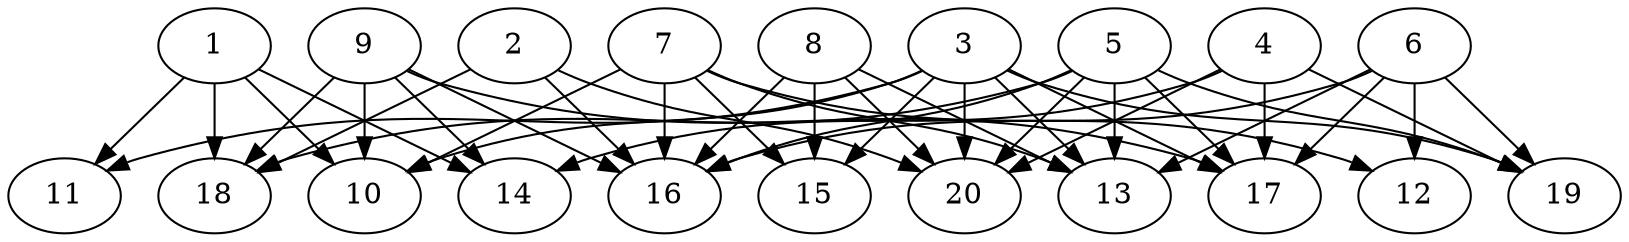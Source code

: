// DAG automatically generated by daggen at Tue Jul 23 14:25:45 2019
// ./daggen --dot -n 20 --ccr 0.3 --fat 0.7 --regular 0.5 --density 0.6 --mindata 5242880 --maxdata 52428800 
digraph G {
  1 [size="114302293", alpha="0.01", expect_size="34290688"] 
  1 -> 10 [size ="34290688"]
  1 -> 11 [size ="34290688"]
  1 -> 14 [size ="34290688"]
  1 -> 18 [size ="34290688"]
  2 [size="159112533", alpha="0.18", expect_size="47733760"] 
  2 -> 16 [size ="47733760"]
  2 -> 18 [size ="47733760"]
  2 -> 20 [size ="47733760"]
  3 [size="101440853", alpha="0.04", expect_size="30432256"] 
  3 -> 10 [size ="30432256"]
  3 -> 11 [size ="30432256"]
  3 -> 13 [size ="30432256"]
  3 -> 15 [size ="30432256"]
  3 -> 17 [size ="30432256"]
  3 -> 19 [size ="30432256"]
  3 -> 20 [size ="30432256"]
  4 [size="110752427", alpha="0.18", expect_size="33225728"] 
  4 -> 14 [size ="33225728"]
  4 -> 17 [size ="33225728"]
  4 -> 19 [size ="33225728"]
  4 -> 20 [size ="33225728"]
  5 [size="168359253", alpha="0.18", expect_size="50507776"] 
  5 -> 13 [size ="50507776"]
  5 -> 16 [size ="50507776"]
  5 -> 17 [size ="50507776"]
  5 -> 18 [size ="50507776"]
  5 -> 19 [size ="50507776"]
  5 -> 20 [size ="50507776"]
  6 [size="66525867", alpha="0.01", expect_size="19957760"] 
  6 -> 12 [size ="19957760"]
  6 -> 13 [size ="19957760"]
  6 -> 16 [size ="19957760"]
  6 -> 17 [size ="19957760"]
  6 -> 19 [size ="19957760"]
  7 [size="164973227", alpha="0.05", expect_size="49491968"] 
  7 -> 10 [size ="49491968"]
  7 -> 12 [size ="49491968"]
  7 -> 13 [size ="49491968"]
  7 -> 15 [size ="49491968"]
  7 -> 16 [size ="49491968"]
  8 [size="58644480", alpha="0.01", expect_size="17593344"] 
  8 -> 13 [size ="17593344"]
  8 -> 15 [size ="17593344"]
  8 -> 16 [size ="17593344"]
  8 -> 20 [size ="17593344"]
  9 [size="100184747", alpha="0.19", expect_size="30055424"] 
  9 -> 10 [size ="30055424"]
  9 -> 14 [size ="30055424"]
  9 -> 16 [size ="30055424"]
  9 -> 17 [size ="30055424"]
  9 -> 18 [size ="30055424"]
  10 [size="152787627", alpha="0.13", expect_size="45836288"] 
  11 [size="148879360", alpha="0.07", expect_size="44663808"] 
  12 [size="154600107", alpha="0.14", expect_size="46380032"] 
  13 [size="136151040", alpha="0.19", expect_size="40845312"] 
  14 [size="168301227", alpha="0.13", expect_size="50490368"] 
  15 [size="150910293", alpha="0.18", expect_size="45273088"] 
  16 [size="137680213", alpha="0.13", expect_size="41304064"] 
  17 [size="146851840", alpha="0.16", expect_size="44055552"] 
  18 [size="27552427", alpha="0.10", expect_size="8265728"] 
  19 [size="34440533", alpha="0.01", expect_size="10332160"] 
  20 [size="22773760", alpha="0.06", expect_size="6832128"] 
}
